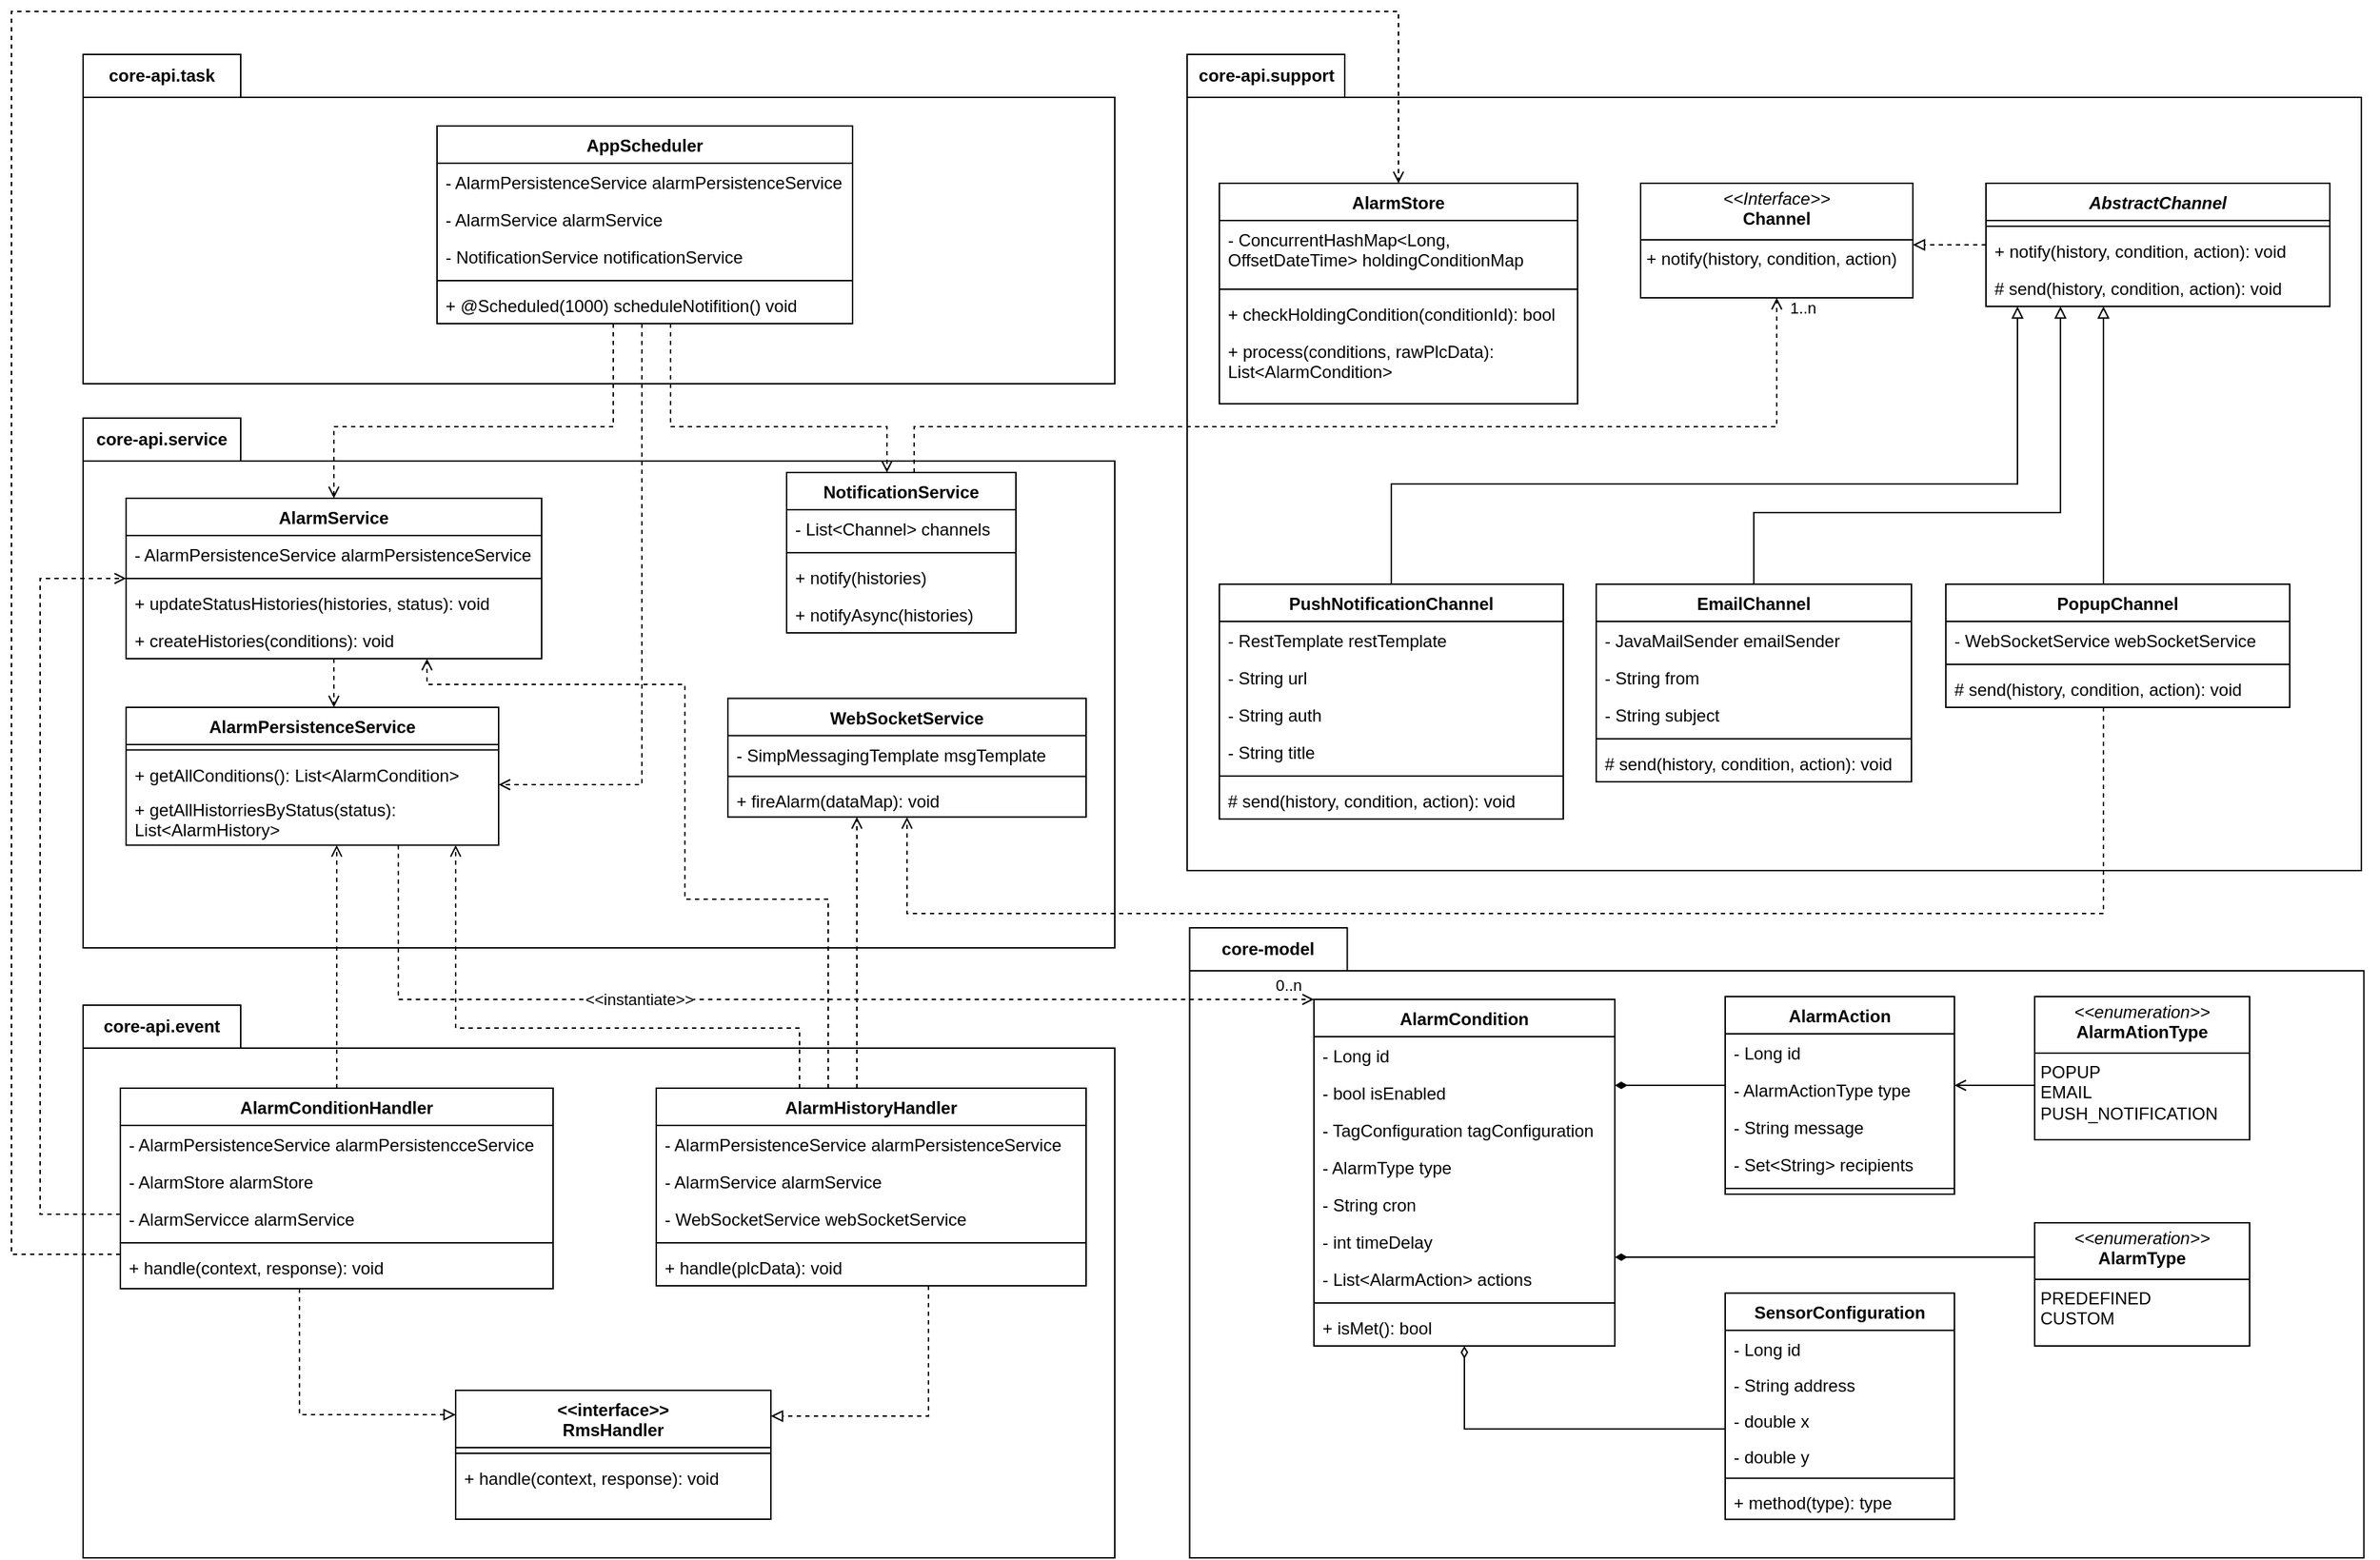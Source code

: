 <mxfile>
    <diagram id="C5RBs43oDa-KdzZeNtuy" name="Page-1">
        <mxGraphModel dx="2746" dy="2343" grid="1" gridSize="10" guides="1" tooltips="1" connect="1" arrows="1" fold="1" page="1" pageScale="1" pageWidth="827" pageHeight="1169" math="0" shadow="0">
            <root>
                <mxCell id="WIyWlLk6GJQsqaUBKTNV-0"/>
                <mxCell id="WIyWlLk6GJQsqaUBKTNV-1" parent="WIyWlLk6GJQsqaUBKTNV-0"/>
                <mxCell id="fAoh8K1bPUtgcd4ZRGai-116" value="core-model" style="shape=folder;fontStyle=1;tabWidth=110;tabHeight=30;tabPosition=left;html=1;boundedLbl=1;labelInHeader=1;container=1;collapsible=0;whiteSpace=wrap;" parent="WIyWlLk6GJQsqaUBKTNV-1" vertex="1">
                    <mxGeometry x="852.25" y="-500" width="819.5" height="440" as="geometry"/>
                </mxCell>
                <mxCell id="fAoh8K1bPUtgcd4ZRGai-117" value="" style="html=1;strokeColor=none;resizeWidth=1;resizeHeight=1;fillColor=none;part=1;connectable=0;allowArrows=0;deletable=0;whiteSpace=wrap;" parent="fAoh8K1bPUtgcd4ZRGai-116" vertex="1">
                    <mxGeometry width="819.5" height="308" relative="1" as="geometry">
                        <mxPoint y="30" as="offset"/>
                    </mxGeometry>
                </mxCell>
                <mxCell id="fAoh8K1bPUtgcd4ZRGai-118" value="" style="html=1;strokeColor=none;resizeWidth=1;resizeHeight=1;fillColor=none;part=1;connectable=0;allowArrows=0;deletable=0;whiteSpace=wrap;" parent="fAoh8K1bPUtgcd4ZRGai-116" vertex="1">
                    <mxGeometry width="819.5" height="308" relative="1" as="geometry">
                        <mxPoint x="10" y="40" as="offset"/>
                    </mxGeometry>
                </mxCell>
                <mxCell id="7p1xKEQTSHK_L7sdnTpP-94" value="SensorConfiguration" style="swimlane;fontStyle=1;align=center;verticalAlign=top;childLayout=stackLayout;horizontal=1;startSize=26;horizontalStack=0;resizeParent=1;resizeParentMax=0;resizeLast=0;collapsible=1;marginBottom=0;whiteSpace=wrap;html=1;" parent="fAoh8K1bPUtgcd4ZRGai-116" vertex="1">
                    <mxGeometry x="373.75" y="255.13" width="160" height="158" as="geometry"/>
                </mxCell>
                <mxCell id="7p1xKEQTSHK_L7sdnTpP-95" value="- Long id&amp;nbsp;" style="text;strokeColor=none;fillColor=none;align=left;verticalAlign=top;spacingLeft=4;spacingRight=4;overflow=hidden;rotatable=0;points=[[0,0.5],[1,0.5]];portConstraint=eastwest;whiteSpace=wrap;html=1;" parent="7p1xKEQTSHK_L7sdnTpP-94" vertex="1">
                    <mxGeometry y="26" width="160" height="24.87" as="geometry"/>
                </mxCell>
                <mxCell id="7p1xKEQTSHK_L7sdnTpP-98" value="- String address" style="text;strokeColor=none;fillColor=none;align=left;verticalAlign=top;spacingLeft=4;spacingRight=4;overflow=hidden;rotatable=0;points=[[0,0.5],[1,0.5]];portConstraint=eastwest;whiteSpace=wrap;html=1;" parent="7p1xKEQTSHK_L7sdnTpP-94" vertex="1">
                    <mxGeometry y="50.87" width="160" height="24.87" as="geometry"/>
                </mxCell>
                <mxCell id="7p1xKEQTSHK_L7sdnTpP-99" value="- double x" style="text;strokeColor=none;fillColor=none;align=left;verticalAlign=top;spacingLeft=4;spacingRight=4;overflow=hidden;rotatable=0;points=[[0,0.5],[1,0.5]];portConstraint=eastwest;whiteSpace=wrap;html=1;" parent="7p1xKEQTSHK_L7sdnTpP-94" vertex="1">
                    <mxGeometry y="75.739" width="160" height="24.87" as="geometry"/>
                </mxCell>
                <mxCell id="7p1xKEQTSHK_L7sdnTpP-100" value="- double y" style="text;strokeColor=none;fillColor=none;align=left;verticalAlign=top;spacingLeft=4;spacingRight=4;overflow=hidden;rotatable=0;points=[[0,0.5],[1,0.5]];portConstraint=eastwest;whiteSpace=wrap;html=1;" parent="7p1xKEQTSHK_L7sdnTpP-94" vertex="1">
                    <mxGeometry y="100.609" width="160" height="24.87" as="geometry"/>
                </mxCell>
                <mxCell id="7p1xKEQTSHK_L7sdnTpP-96" value="" style="line;strokeWidth=1;fillColor=none;align=left;verticalAlign=middle;spacingTop=-1;spacingLeft=3;spacingRight=3;rotatable=0;labelPosition=right;points=[];portConstraint=eastwest;strokeColor=inherit;" parent="7p1xKEQTSHK_L7sdnTpP-94" vertex="1">
                    <mxGeometry y="125.478" width="160" height="7.652" as="geometry"/>
                </mxCell>
                <mxCell id="7p1xKEQTSHK_L7sdnTpP-97" value="+ method(type): type" style="text;strokeColor=none;fillColor=none;align=left;verticalAlign=top;spacingLeft=4;spacingRight=4;overflow=hidden;rotatable=0;points=[[0,0.5],[1,0.5]];portConstraint=eastwest;whiteSpace=wrap;html=1;" parent="7p1xKEQTSHK_L7sdnTpP-94" vertex="1">
                    <mxGeometry y="133.13" width="160" height="24.87" as="geometry"/>
                </mxCell>
                <mxCell id="fAoh8K1bPUtgcd4ZRGai-112" value="core-api.support" style="shape=folder;fontStyle=1;tabWidth=110;tabHeight=30;tabPosition=left;html=1;boundedLbl=1;labelInHeader=1;container=1;collapsible=0;whiteSpace=wrap;" parent="WIyWlLk6GJQsqaUBKTNV-1" vertex="1">
                    <mxGeometry x="850.5" y="-1110" width="819.5" height="570" as="geometry"/>
                </mxCell>
                <mxCell id="fAoh8K1bPUtgcd4ZRGai-113" value="" style="html=1;strokeColor=none;resizeWidth=1;resizeHeight=1;fillColor=none;part=1;connectable=0;allowArrows=0;deletable=0;whiteSpace=wrap;" parent="fAoh8K1bPUtgcd4ZRGai-112" vertex="1">
                    <mxGeometry width="819.5" height="289.637" relative="1" as="geometry">
                        <mxPoint y="30" as="offset"/>
                    </mxGeometry>
                </mxCell>
                <mxCell id="fAoh8K1bPUtgcd4ZRGai-114" value="" style="html=1;strokeColor=none;resizeWidth=1;resizeHeight=1;fillColor=none;part=1;connectable=0;allowArrows=0;deletable=0;whiteSpace=wrap;" parent="fAoh8K1bPUtgcd4ZRGai-112" vertex="1">
                    <mxGeometry width="819.5" height="289.637" relative="1" as="geometry">
                        <mxPoint x="10" y="40" as="offset"/>
                    </mxGeometry>
                </mxCell>
                <mxCell id="fAoh8K1bPUtgcd4ZRGai-101" value="" style="html=1;strokeColor=none;resizeWidth=1;resizeHeight=1;fillColor=none;part=1;connectable=0;allowArrows=0;deletable=0;whiteSpace=wrap;" parent="fAoh8K1bPUtgcd4ZRGai-112" vertex="1">
                    <mxGeometry x="-300.5" y="385.232" width="720.0" height="184.768" as="geometry">
                        <mxPoint x="10" y="40" as="offset"/>
                    </mxGeometry>
                </mxCell>
                <mxCell id="fAoh8K1bPUtgcd4ZRGai-109" value="core-api.event" style="shape=folder;fontStyle=1;tabWidth=110;tabHeight=30;tabPosition=left;html=1;boundedLbl=1;labelInHeader=1;container=1;collapsible=0;whiteSpace=wrap;" parent="WIyWlLk6GJQsqaUBKTNV-1" vertex="1">
                    <mxGeometry x="80" y="-446" width="720" height="386" as="geometry"/>
                </mxCell>
                <mxCell id="fAoh8K1bPUtgcd4ZRGai-110" value="" style="html=1;strokeColor=none;resizeWidth=1;resizeHeight=1;fillColor=none;part=1;connectable=0;allowArrows=0;deletable=0;whiteSpace=wrap;" parent="fAoh8K1bPUtgcd4ZRGai-109" vertex="1">
                    <mxGeometry width="720.0" height="270.2" relative="1" as="geometry">
                        <mxPoint y="30" as="offset"/>
                    </mxGeometry>
                </mxCell>
                <mxCell id="fAoh8K1bPUtgcd4ZRGai-111" value="" style="html=1;strokeColor=none;resizeWidth=1;resizeHeight=1;fillColor=none;part=1;connectable=0;allowArrows=0;deletable=0;whiteSpace=wrap;" parent="fAoh8K1bPUtgcd4ZRGai-109" vertex="1">
                    <mxGeometry width="720.0" height="270.2" relative="1" as="geometry">
                        <mxPoint x="10" y="40" as="offset"/>
                    </mxGeometry>
                </mxCell>
                <mxCell id="fAoh8K1bPUtgcd4ZRGai-99" value="core-api.service" style="shape=folder;fontStyle=1;tabWidth=110;tabHeight=30;tabPosition=left;html=1;boundedLbl=1;labelInHeader=1;container=0;collapsible=0;whiteSpace=wrap;" parent="WIyWlLk6GJQsqaUBKTNV-1" vertex="1">
                    <mxGeometry x="80" y="-856" width="720" height="370" as="geometry"/>
                </mxCell>
                <mxCell id="fAoh8K1bPUtgcd4ZRGai-94" value="core-api.task" style="shape=folder;fontStyle=1;tabWidth=110;tabHeight=30;tabPosition=left;html=1;boundedLbl=1;labelInHeader=1;container=1;collapsible=0;whiteSpace=wrap;" parent="WIyWlLk6GJQsqaUBKTNV-1" vertex="1">
                    <mxGeometry x="80" y="-1110" width="720" height="230" as="geometry"/>
                </mxCell>
                <mxCell id="fAoh8K1bPUtgcd4ZRGai-95" value="" style="html=1;strokeColor=none;resizeWidth=1;resizeHeight=1;fillColor=none;part=1;connectable=0;allowArrows=0;deletable=0;whiteSpace=wrap;" parent="fAoh8K1bPUtgcd4ZRGai-94" vertex="1">
                    <mxGeometry width="720.0" height="161" relative="1" as="geometry">
                        <mxPoint y="30" as="offset"/>
                    </mxGeometry>
                </mxCell>
                <mxCell id="fAoh8K1bPUtgcd4ZRGai-98" value="" style="html=1;strokeColor=none;resizeWidth=1;resizeHeight=1;fillColor=none;part=1;connectable=0;allowArrows=0;deletable=0;whiteSpace=wrap;" parent="fAoh8K1bPUtgcd4ZRGai-94" vertex="1">
                    <mxGeometry width="720.0" height="161" relative="1" as="geometry">
                        <mxPoint x="10" y="40" as="offset"/>
                    </mxGeometry>
                </mxCell>
                <mxCell id="7p1xKEQTSHK_L7sdnTpP-13" style="edgeStyle=orthogonalEdgeStyle;rounded=0;orthogonalLoop=1;jettySize=auto;html=1;endArrow=block;endFill=0;dashed=1;" parent="WIyWlLk6GJQsqaUBKTNV-1" source="zkfFHV4jXpPFQw0GAbJ--0" target="zkfFHV4jXpPFQw0GAbJ--6" edge="1">
                    <mxGeometry relative="1" as="geometry">
                        <Array as="points">
                            <mxPoint x="670" y="-159"/>
                            <mxPoint x="470" y="-159"/>
                        </Array>
                    </mxGeometry>
                </mxCell>
                <mxCell id="fAoh8K1bPUtgcd4ZRGai-77" style="edgeStyle=orthogonalEdgeStyle;rounded=0;orthogonalLoop=1;jettySize=auto;html=1;endArrow=open;endFill=0;dashed=1;" parent="WIyWlLk6GJQsqaUBKTNV-1" source="zkfFHV4jXpPFQw0GAbJ--0" target="7p1xKEQTSHK_L7sdnTpP-38" edge="1">
                    <mxGeometry relative="1" as="geometry">
                        <Array as="points">
                            <mxPoint x="620" y="-480"/>
                            <mxPoint x="620" y="-480"/>
                        </Array>
                    </mxGeometry>
                </mxCell>
                <mxCell id="fAoh8K1bPUtgcd4ZRGai-120" style="edgeStyle=orthogonalEdgeStyle;rounded=0;orthogonalLoop=1;jettySize=auto;html=1;endArrow=open;endFill=0;dashed=1;" parent="WIyWlLk6GJQsqaUBKTNV-1" source="zkfFHV4jXpPFQw0GAbJ--0" target="7p1xKEQTSHK_L7sdnTpP-34" edge="1">
                    <mxGeometry relative="1" as="geometry">
                        <Array as="points">
                            <mxPoint x="580" y="-430"/>
                            <mxPoint x="340" y="-430"/>
                        </Array>
                    </mxGeometry>
                </mxCell>
                <mxCell id="fAoh8K1bPUtgcd4ZRGai-125" style="edgeStyle=orthogonalEdgeStyle;rounded=0;orthogonalLoop=1;jettySize=auto;html=1;endArrow=open;endFill=0;dashed=1;" parent="WIyWlLk6GJQsqaUBKTNV-1" source="zkfFHV4jXpPFQw0GAbJ--0" target="7p1xKEQTSHK_L7sdnTpP-21" edge="1">
                    <mxGeometry relative="1" as="geometry">
                        <Array as="points">
                            <mxPoint x="600" y="-520"/>
                            <mxPoint x="500" y="-520"/>
                            <mxPoint x="500" y="-670"/>
                            <mxPoint x="320" y="-670"/>
                        </Array>
                    </mxGeometry>
                </mxCell>
                <mxCell id="zkfFHV4jXpPFQw0GAbJ--0" value="AlarmHistoryHandler" style="swimlane;fontStyle=1;align=center;verticalAlign=top;childLayout=stackLayout;horizontal=1;startSize=26;horizontalStack=0;resizeParent=1;resizeLast=0;collapsible=1;marginBottom=0;rounded=0;shadow=0;strokeWidth=1;" parent="WIyWlLk6GJQsqaUBKTNV-1" vertex="1">
                    <mxGeometry x="480" y="-388" width="300" height="138" as="geometry">
                        <mxRectangle x="230" y="140" width="160" height="26" as="alternateBounds"/>
                    </mxGeometry>
                </mxCell>
                <mxCell id="zkfFHV4jXpPFQw0GAbJ--1" value="- AlarmPersistenceService alarmPersistenceService" style="text;align=left;verticalAlign=top;spacingLeft=4;spacingRight=4;overflow=hidden;rotatable=0;points=[[0,0.5],[1,0.5]];portConstraint=eastwest;" parent="zkfFHV4jXpPFQw0GAbJ--0" vertex="1">
                    <mxGeometry y="26" width="300" height="26" as="geometry"/>
                </mxCell>
                <mxCell id="zkfFHV4jXpPFQw0GAbJ--2" value="- AlarmService alarmService " style="text;align=left;verticalAlign=top;spacingLeft=4;spacingRight=4;overflow=hidden;rotatable=0;points=[[0,0.5],[1,0.5]];portConstraint=eastwest;rounded=0;shadow=0;html=0;" parent="zkfFHV4jXpPFQw0GAbJ--0" vertex="1">
                    <mxGeometry y="52" width="300" height="26" as="geometry"/>
                </mxCell>
                <mxCell id="zkfFHV4jXpPFQw0GAbJ--3" value="- WebSocketService webSocketService" style="text;align=left;verticalAlign=top;spacingLeft=4;spacingRight=4;overflow=hidden;rotatable=0;points=[[0,0.5],[1,0.5]];portConstraint=eastwest;rounded=0;shadow=0;html=0;" parent="zkfFHV4jXpPFQw0GAbJ--0" vertex="1">
                    <mxGeometry y="78" width="300" height="26" as="geometry"/>
                </mxCell>
                <mxCell id="zkfFHV4jXpPFQw0GAbJ--4" value="" style="line;html=1;strokeWidth=1;align=left;verticalAlign=middle;spacingTop=-1;spacingLeft=3;spacingRight=3;rotatable=0;labelPosition=right;points=[];portConstraint=eastwest;" parent="zkfFHV4jXpPFQw0GAbJ--0" vertex="1">
                    <mxGeometry y="104" width="300" height="8" as="geometry"/>
                </mxCell>
                <mxCell id="zkfFHV4jXpPFQw0GAbJ--5" value="+ handle(plcData): void" style="text;align=left;verticalAlign=top;spacingLeft=4;spacingRight=4;overflow=hidden;rotatable=0;points=[[0,0.5],[1,0.5]];portConstraint=eastwest;" parent="zkfFHV4jXpPFQw0GAbJ--0" vertex="1">
                    <mxGeometry y="112" width="300" height="26" as="geometry"/>
                </mxCell>
                <mxCell id="zkfFHV4jXpPFQw0GAbJ--6" value="&lt;&lt;interface&gt;&gt;&#10;RmsHandler" style="swimlane;fontStyle=1;align=center;verticalAlign=top;childLayout=stackLayout;horizontal=1;startSize=40;horizontalStack=0;resizeParent=1;resizeLast=0;collapsible=1;marginBottom=0;rounded=0;shadow=0;strokeWidth=1;" parent="WIyWlLk6GJQsqaUBKTNV-1" vertex="1">
                    <mxGeometry x="340" y="-177" width="220" height="90" as="geometry">
                        <mxRectangle x="130" y="380" width="160" height="26" as="alternateBounds"/>
                    </mxGeometry>
                </mxCell>
                <mxCell id="zkfFHV4jXpPFQw0GAbJ--9" value="" style="line;html=1;strokeWidth=1;align=left;verticalAlign=middle;spacingTop=-1;spacingLeft=3;spacingRight=3;rotatable=0;labelPosition=right;points=[];portConstraint=eastwest;" parent="zkfFHV4jXpPFQw0GAbJ--6" vertex="1">
                    <mxGeometry y="40" width="220" height="8" as="geometry"/>
                </mxCell>
                <mxCell id="zkfFHV4jXpPFQw0GAbJ--11" value="+ handle(context, response): void" style="text;align=left;verticalAlign=top;spacingLeft=4;spacingRight=4;overflow=hidden;rotatable=0;points=[[0,0.5],[1,0.5]];portConstraint=eastwest;" parent="zkfFHV4jXpPFQw0GAbJ--6" vertex="1">
                    <mxGeometry y="48" width="220" height="26" as="geometry"/>
                </mxCell>
                <mxCell id="7p1xKEQTSHK_L7sdnTpP-14" style="edgeStyle=orthogonalEdgeStyle;rounded=0;orthogonalLoop=1;jettySize=auto;html=1;endArrow=block;endFill=0;dashed=1;" parent="WIyWlLk6GJQsqaUBKTNV-1" source="zkfFHV4jXpPFQw0GAbJ--17" target="zkfFHV4jXpPFQw0GAbJ--6" edge="1">
                    <mxGeometry relative="1" as="geometry">
                        <Array as="points">
                            <mxPoint x="231" y="-160"/>
                            <mxPoint x="410" y="-160"/>
                        </Array>
                    </mxGeometry>
                </mxCell>
                <mxCell id="fAoh8K1bPUtgcd4ZRGai-79" style="edgeStyle=orthogonalEdgeStyle;rounded=0;orthogonalLoop=1;jettySize=auto;html=1;endArrow=open;endFill=0;dashed=1;" parent="WIyWlLk6GJQsqaUBKTNV-1" source="zkfFHV4jXpPFQw0GAbJ--17" target="7p1xKEQTSHK_L7sdnTpP-34" edge="1">
                    <mxGeometry relative="1" as="geometry">
                        <Array as="points">
                            <mxPoint x="257" y="-440"/>
                            <mxPoint x="257" y="-440"/>
                        </Array>
                    </mxGeometry>
                </mxCell>
                <mxCell id="fAoh8K1bPUtgcd4ZRGai-80" style="edgeStyle=orthogonalEdgeStyle;rounded=0;orthogonalLoop=1;jettySize=auto;html=1;dashed=1;endArrow=open;endFill=0;" parent="WIyWlLk6GJQsqaUBKTNV-1" source="zkfFHV4jXpPFQw0GAbJ--17" target="7p1xKEQTSHK_L7sdnTpP-42" edge="1">
                    <mxGeometry relative="1" as="geometry">
                        <Array as="points">
                            <mxPoint x="30" y="-272"/>
                            <mxPoint x="30" y="-1140"/>
                            <mxPoint x="998" y="-1140"/>
                        </Array>
                    </mxGeometry>
                </mxCell>
                <mxCell id="fAoh8K1bPUtgcd4ZRGai-81" style="edgeStyle=orthogonalEdgeStyle;rounded=0;orthogonalLoop=1;jettySize=auto;html=1;dashed=1;endArrow=open;endFill=0;" parent="WIyWlLk6GJQsqaUBKTNV-1" source="zkfFHV4jXpPFQw0GAbJ--17" target="7p1xKEQTSHK_L7sdnTpP-21" edge="1">
                    <mxGeometry relative="1" as="geometry">
                        <Array as="points">
                            <mxPoint x="50" y="-300"/>
                            <mxPoint x="50" y="-744"/>
                        </Array>
                    </mxGeometry>
                </mxCell>
                <mxCell id="zkfFHV4jXpPFQw0GAbJ--17" value="AlarmConditionHandler" style="swimlane;fontStyle=1;align=center;verticalAlign=top;childLayout=stackLayout;horizontal=1;startSize=26;horizontalStack=0;resizeParent=1;resizeLast=0;collapsible=1;marginBottom=0;rounded=0;shadow=0;strokeWidth=1;" parent="WIyWlLk6GJQsqaUBKTNV-1" vertex="1">
                    <mxGeometry x="106" y="-388" width="302" height="140" as="geometry">
                        <mxRectangle x="550" y="140" width="160" height="26" as="alternateBounds"/>
                    </mxGeometry>
                </mxCell>
                <mxCell id="zkfFHV4jXpPFQw0GAbJ--18" value="- AlarmPersistenceService alarmPersistencceService" style="text;align=left;verticalAlign=top;spacingLeft=4;spacingRight=4;overflow=hidden;rotatable=0;points=[[0,0.5],[1,0.5]];portConstraint=eastwest;" parent="zkfFHV4jXpPFQw0GAbJ--17" vertex="1">
                    <mxGeometry y="26" width="302" height="26" as="geometry"/>
                </mxCell>
                <mxCell id="zkfFHV4jXpPFQw0GAbJ--19" value="- AlarmStore alarmStore" style="text;align=left;verticalAlign=top;spacingLeft=4;spacingRight=4;overflow=hidden;rotatable=0;points=[[0,0.5],[1,0.5]];portConstraint=eastwest;rounded=0;shadow=0;html=0;" parent="zkfFHV4jXpPFQw0GAbJ--17" vertex="1">
                    <mxGeometry y="52" width="302" height="26" as="geometry"/>
                </mxCell>
                <mxCell id="zkfFHV4jXpPFQw0GAbJ--20" value="- AlarmServicce alarmService" style="text;align=left;verticalAlign=top;spacingLeft=4;spacingRight=4;overflow=hidden;rotatable=0;points=[[0,0.5],[1,0.5]];portConstraint=eastwest;rounded=0;shadow=0;html=0;" parent="zkfFHV4jXpPFQw0GAbJ--17" vertex="1">
                    <mxGeometry y="78" width="302" height="26" as="geometry"/>
                </mxCell>
                <mxCell id="zkfFHV4jXpPFQw0GAbJ--23" value="" style="line;html=1;strokeWidth=1;align=left;verticalAlign=middle;spacingTop=-1;spacingLeft=3;spacingRight=3;rotatable=0;labelPosition=right;points=[];portConstraint=eastwest;" parent="zkfFHV4jXpPFQw0GAbJ--17" vertex="1">
                    <mxGeometry y="104" width="302" height="8" as="geometry"/>
                </mxCell>
                <mxCell id="zkfFHV4jXpPFQw0GAbJ--24" value="+ handle(context, response): void" style="text;align=left;verticalAlign=top;spacingLeft=4;spacingRight=4;overflow=hidden;rotatable=0;points=[[0,0.5],[1,0.5]];portConstraint=eastwest;" parent="zkfFHV4jXpPFQw0GAbJ--17" vertex="1">
                    <mxGeometry y="112" width="302" height="26" as="geometry"/>
                </mxCell>
                <mxCell id="fAoh8K1bPUtgcd4ZRGai-73" style="edgeStyle=orthogonalEdgeStyle;rounded=0;orthogonalLoop=1;jettySize=auto;html=1;entryX=0.5;entryY=0;entryDx=0;entryDy=0;endArrow=open;endFill=0;dashed=1;" parent="WIyWlLk6GJQsqaUBKTNV-1" source="7p1xKEQTSHK_L7sdnTpP-9" target="7p1xKEQTSHK_L7sdnTpP-21" edge="1">
                    <mxGeometry relative="1" as="geometry">
                        <Array as="points">
                            <mxPoint x="450" y="-850"/>
                            <mxPoint x="255" y="-850"/>
                        </Array>
                    </mxGeometry>
                </mxCell>
                <mxCell id="fAoh8K1bPUtgcd4ZRGai-74" style="edgeStyle=orthogonalEdgeStyle;rounded=0;orthogonalLoop=1;jettySize=auto;html=1;endArrow=open;endFill=0;dashed=1;" parent="WIyWlLk6GJQsqaUBKTNV-1" source="7p1xKEQTSHK_L7sdnTpP-9" target="7p1xKEQTSHK_L7sdnTpP-29" edge="1">
                    <mxGeometry relative="1" as="geometry">
                        <Array as="points">
                            <mxPoint x="490" y="-850"/>
                            <mxPoint x="641" y="-850"/>
                        </Array>
                    </mxGeometry>
                </mxCell>
                <mxCell id="fAoh8K1bPUtgcd4ZRGai-76" style="edgeStyle=orthogonalEdgeStyle;rounded=0;orthogonalLoop=1;jettySize=auto;html=1;dashed=1;endArrow=open;endFill=0;" parent="WIyWlLk6GJQsqaUBKTNV-1" source="7p1xKEQTSHK_L7sdnTpP-9" target="7p1xKEQTSHK_L7sdnTpP-34" edge="1">
                    <mxGeometry relative="1" as="geometry">
                        <Array as="points">
                            <mxPoint x="470" y="-600"/>
                        </Array>
                    </mxGeometry>
                </mxCell>
                <mxCell id="7p1xKEQTSHK_L7sdnTpP-9" value="AppScheduler" style="swimlane;fontStyle=1;align=center;verticalAlign=top;childLayout=stackLayout;horizontal=1;startSize=26;horizontalStack=0;resizeParent=1;resizeParentMax=0;resizeLast=0;collapsible=1;marginBottom=0;whiteSpace=wrap;html=1;" parent="WIyWlLk6GJQsqaUBKTNV-1" vertex="1">
                    <mxGeometry x="327" y="-1060" width="290" height="138" as="geometry"/>
                </mxCell>
                <mxCell id="7p1xKEQTSHK_L7sdnTpP-10" value="- AlarmPersistenceService alarmPersistenceService" style="text;strokeColor=none;fillColor=none;align=left;verticalAlign=top;spacingLeft=4;spacingRight=4;overflow=hidden;rotatable=0;points=[[0,0.5],[1,0.5]];portConstraint=eastwest;whiteSpace=wrap;html=1;" parent="7p1xKEQTSHK_L7sdnTpP-9" vertex="1">
                    <mxGeometry y="26" width="290" height="26" as="geometry"/>
                </mxCell>
                <mxCell id="7p1xKEQTSHK_L7sdnTpP-19" value="- AlarmService alarmService" style="text;strokeColor=none;fillColor=none;align=left;verticalAlign=top;spacingLeft=4;spacingRight=4;overflow=hidden;rotatable=0;points=[[0,0.5],[1,0.5]];portConstraint=eastwest;whiteSpace=wrap;html=1;" parent="7p1xKEQTSHK_L7sdnTpP-9" vertex="1">
                    <mxGeometry y="52" width="290" height="26" as="geometry"/>
                </mxCell>
                <mxCell id="7p1xKEQTSHK_L7sdnTpP-20" value="- NotificationService notificationService" style="text;strokeColor=none;fillColor=none;align=left;verticalAlign=top;spacingLeft=4;spacingRight=4;overflow=hidden;rotatable=0;points=[[0,0.5],[1,0.5]];portConstraint=eastwest;whiteSpace=wrap;html=1;" parent="7p1xKEQTSHK_L7sdnTpP-9" vertex="1">
                    <mxGeometry y="78" width="290" height="26" as="geometry"/>
                </mxCell>
                <mxCell id="7p1xKEQTSHK_L7sdnTpP-11" value="" style="line;strokeWidth=1;fillColor=none;align=left;verticalAlign=middle;spacingTop=-1;spacingLeft=3;spacingRight=3;rotatable=0;labelPosition=right;points=[];portConstraint=eastwest;strokeColor=inherit;" parent="7p1xKEQTSHK_L7sdnTpP-9" vertex="1">
                    <mxGeometry y="104" width="290" height="8" as="geometry"/>
                </mxCell>
                <mxCell id="7p1xKEQTSHK_L7sdnTpP-12" value="+ @Scheduled(1000) scheduleNotifition() void&amp;nbsp;" style="text;strokeColor=none;fillColor=none;align=left;verticalAlign=top;spacingLeft=4;spacingRight=4;overflow=hidden;rotatable=0;points=[[0,0.5],[1,0.5]];portConstraint=eastwest;whiteSpace=wrap;html=1;" parent="7p1xKEQTSHK_L7sdnTpP-9" vertex="1">
                    <mxGeometry y="112" width="290" height="26" as="geometry"/>
                </mxCell>
                <mxCell id="fAoh8K1bPUtgcd4ZRGai-78" style="edgeStyle=orthogonalEdgeStyle;rounded=0;orthogonalLoop=1;jettySize=auto;html=1;endArrow=open;endFill=0;dashed=1;" parent="WIyWlLk6GJQsqaUBKTNV-1" source="7p1xKEQTSHK_L7sdnTpP-21" target="7p1xKEQTSHK_L7sdnTpP-34" edge="1">
                    <mxGeometry relative="1" as="geometry">
                        <Array as="points">
                            <mxPoint x="255" y="-630"/>
                            <mxPoint x="255" y="-630"/>
                        </Array>
                    </mxGeometry>
                </mxCell>
                <mxCell id="7p1xKEQTSHK_L7sdnTpP-21" value="AlarmService" style="swimlane;fontStyle=1;align=center;verticalAlign=top;childLayout=stackLayout;horizontal=1;startSize=26;horizontalStack=0;resizeParent=1;resizeParentMax=0;resizeLast=0;collapsible=1;marginBottom=0;whiteSpace=wrap;html=1;" parent="WIyWlLk6GJQsqaUBKTNV-1" vertex="1">
                    <mxGeometry x="110" y="-800" width="290" height="112" as="geometry"/>
                </mxCell>
                <mxCell id="7p1xKEQTSHK_L7sdnTpP-24" value="- AlarmPersistenceService alarmPersistenceService" style="text;strokeColor=none;fillColor=none;align=left;verticalAlign=top;spacingLeft=4;spacingRight=4;overflow=hidden;rotatable=0;points=[[0,0.5],[1,0.5]];portConstraint=eastwest;whiteSpace=wrap;html=1;" parent="7p1xKEQTSHK_L7sdnTpP-21" vertex="1">
                    <mxGeometry y="26" width="290" height="26" as="geometry"/>
                </mxCell>
                <mxCell id="7p1xKEQTSHK_L7sdnTpP-23" value="" style="line;strokeWidth=1;fillColor=none;align=left;verticalAlign=middle;spacingTop=-1;spacingLeft=3;spacingRight=3;rotatable=0;labelPosition=right;points=[];portConstraint=eastwest;strokeColor=inherit;" parent="7p1xKEQTSHK_L7sdnTpP-21" vertex="1">
                    <mxGeometry y="52" width="290" height="8" as="geometry"/>
                </mxCell>
                <mxCell id="7p1xKEQTSHK_L7sdnTpP-25" value="+ updateStatusHistories(histories, status): void" style="text;strokeColor=none;fillColor=none;align=left;verticalAlign=top;spacingLeft=4;spacingRight=4;overflow=hidden;rotatable=0;points=[[0,0.5],[1,0.5]];portConstraint=eastwest;whiteSpace=wrap;html=1;" parent="7p1xKEQTSHK_L7sdnTpP-21" vertex="1">
                    <mxGeometry y="60" width="290" height="26" as="geometry"/>
                </mxCell>
                <mxCell id="7p1xKEQTSHK_L7sdnTpP-27" value="+ createHistories(conditions): void" style="text;strokeColor=none;fillColor=none;align=left;verticalAlign=top;spacingLeft=4;spacingRight=4;overflow=hidden;rotatable=0;points=[[0,0.5],[1,0.5]];portConstraint=eastwest;whiteSpace=wrap;html=1;" parent="7p1xKEQTSHK_L7sdnTpP-21" vertex="1">
                    <mxGeometry y="86" width="290" height="26" as="geometry"/>
                </mxCell>
                <mxCell id="fAoh8K1bPUtgcd4ZRGai-126" style="edgeStyle=orthogonalEdgeStyle;rounded=0;orthogonalLoop=1;jettySize=auto;html=1;dashed=1;endArrow=open;endFill=0;" parent="WIyWlLk6GJQsqaUBKTNV-1" source="7p1xKEQTSHK_L7sdnTpP-29" target="7p1xKEQTSHK_L7sdnTpP-52" edge="1">
                    <mxGeometry relative="1" as="geometry">
                        <Array as="points">
                            <mxPoint x="660" y="-850"/>
                            <mxPoint x="1262" y="-850"/>
                        </Array>
                    </mxGeometry>
                </mxCell>
                <mxCell id="fAoh8K1bPUtgcd4ZRGai-128" value="1..n" style="edgeLabel;html=1;align=center;verticalAlign=middle;resizable=0;points=[];" parent="fAoh8K1bPUtgcd4ZRGai-126" vertex="1" connectable="0">
                    <mxGeometry x="0.982" relative="1" as="geometry">
                        <mxPoint x="18" as="offset"/>
                    </mxGeometry>
                </mxCell>
                <mxCell id="7p1xKEQTSHK_L7sdnTpP-29" value="NotificationService" style="swimlane;fontStyle=1;align=center;verticalAlign=top;childLayout=stackLayout;horizontal=1;startSize=26;horizontalStack=0;resizeParent=1;resizeParentMax=0;resizeLast=0;collapsible=1;marginBottom=0;whiteSpace=wrap;html=1;" parent="WIyWlLk6GJQsqaUBKTNV-1" vertex="1">
                    <mxGeometry x="571" y="-818" width="160" height="112" as="geometry"/>
                </mxCell>
                <mxCell id="7p1xKEQTSHK_L7sdnTpP-30" value="- List&amp;lt;Channel&amp;gt; channels" style="text;strokeColor=none;fillColor=none;align=left;verticalAlign=top;spacingLeft=4;spacingRight=4;overflow=hidden;rotatable=0;points=[[0,0.5],[1,0.5]];portConstraint=eastwest;whiteSpace=wrap;html=1;" parent="7p1xKEQTSHK_L7sdnTpP-29" vertex="1">
                    <mxGeometry y="26" width="160" height="26" as="geometry"/>
                </mxCell>
                <mxCell id="7p1xKEQTSHK_L7sdnTpP-31" value="" style="line;strokeWidth=1;fillColor=none;align=left;verticalAlign=middle;spacingTop=-1;spacingLeft=3;spacingRight=3;rotatable=0;labelPosition=right;points=[];portConstraint=eastwest;strokeColor=inherit;" parent="7p1xKEQTSHK_L7sdnTpP-29" vertex="1">
                    <mxGeometry y="52" width="160" height="8" as="geometry"/>
                </mxCell>
                <mxCell id="7p1xKEQTSHK_L7sdnTpP-32" value="+ notify(histories)" style="text;strokeColor=none;fillColor=none;align=left;verticalAlign=top;spacingLeft=4;spacingRight=4;overflow=hidden;rotatable=0;points=[[0,0.5],[1,0.5]];portConstraint=eastwest;whiteSpace=wrap;html=1;" parent="7p1xKEQTSHK_L7sdnTpP-29" vertex="1">
                    <mxGeometry y="60" width="160" height="26" as="geometry"/>
                </mxCell>
                <mxCell id="7p1xKEQTSHK_L7sdnTpP-33" value="+ notifyAsync(histories)" style="text;strokeColor=none;fillColor=none;align=left;verticalAlign=top;spacingLeft=4;spacingRight=4;overflow=hidden;rotatable=0;points=[[0,0.5],[1,0.5]];portConstraint=eastwest;whiteSpace=wrap;html=1;" parent="7p1xKEQTSHK_L7sdnTpP-29" vertex="1">
                    <mxGeometry y="86" width="160" height="26" as="geometry"/>
                </mxCell>
                <mxCell id="fAoh8K1bPUtgcd4ZRGai-87" style="edgeStyle=orthogonalEdgeStyle;rounded=0;orthogonalLoop=1;jettySize=auto;html=1;dashed=1;endArrow=open;endFill=0;" parent="WIyWlLk6GJQsqaUBKTNV-1" source="7p1xKEQTSHK_L7sdnTpP-34" target="7p1xKEQTSHK_L7sdnTpP-71" edge="1">
                    <mxGeometry relative="1" as="geometry">
                        <mxPoint x="930" y="-370" as="targetPoint"/>
                        <Array as="points">
                            <mxPoint x="300" y="-450"/>
                        </Array>
                    </mxGeometry>
                </mxCell>
                <mxCell id="fAoh8K1bPUtgcd4ZRGai-88" value="&amp;lt;&amp;lt;instantiate&amp;gt;&amp;gt;" style="edgeLabel;html=1;align=center;verticalAlign=middle;resizable=0;points=[];" parent="fAoh8K1bPUtgcd4ZRGai-87" vertex="1" connectable="0">
                    <mxGeometry x="-0.263" relative="1" as="geometry">
                        <mxPoint x="1" as="offset"/>
                    </mxGeometry>
                </mxCell>
                <mxCell id="fAoh8K1bPUtgcd4ZRGai-89" value="0..n" style="edgeLabel;html=1;align=center;verticalAlign=middle;resizable=0;points=[];" parent="fAoh8K1bPUtgcd4ZRGai-87" vertex="1" connectable="0">
                    <mxGeometry x="0.988" y="2" relative="1" as="geometry">
                        <mxPoint x="-14" y="-8" as="offset"/>
                    </mxGeometry>
                </mxCell>
                <mxCell id="7p1xKEQTSHK_L7sdnTpP-42" value="AlarmStore" style="swimlane;fontStyle=1;align=center;verticalAlign=top;childLayout=stackLayout;horizontal=1;startSize=26;horizontalStack=0;resizeParent=1;resizeParentMax=0;resizeLast=0;collapsible=1;marginBottom=0;whiteSpace=wrap;html=1;" parent="WIyWlLk6GJQsqaUBKTNV-1" vertex="1">
                    <mxGeometry x="873" y="-1020" width="250" height="154" as="geometry"/>
                </mxCell>
                <mxCell id="Zy_0lPbBYlVQbkocVEvQ-0" value="-&amp;nbsp;ConcurrentHashMap&amp;lt;Long, OffsetDateTime&amp;gt; holdingConditionMap" style="text;strokeColor=none;fillColor=none;align=left;verticalAlign=top;spacingLeft=4;spacingRight=4;overflow=hidden;rotatable=0;points=[[0,0.5],[1,0.5]];portConstraint=eastwest;whiteSpace=wrap;html=1;" parent="7p1xKEQTSHK_L7sdnTpP-42" vertex="1">
                    <mxGeometry y="26" width="250" height="44" as="geometry"/>
                </mxCell>
                <mxCell id="7p1xKEQTSHK_L7sdnTpP-44" value="" style="line;strokeWidth=1;fillColor=none;align=left;verticalAlign=middle;spacingTop=-1;spacingLeft=3;spacingRight=3;rotatable=0;labelPosition=right;points=[];portConstraint=eastwest;strokeColor=inherit;" parent="7p1xKEQTSHK_L7sdnTpP-42" vertex="1">
                    <mxGeometry y="70" width="250" height="8" as="geometry"/>
                </mxCell>
                <mxCell id="7p1xKEQTSHK_L7sdnTpP-45" value="+ checkHoldingCondition(conditionId): bool" style="text;strokeColor=none;fillColor=none;align=left;verticalAlign=top;spacingLeft=4;spacingRight=4;overflow=hidden;rotatable=0;points=[[0,0.5],[1,0.5]];portConstraint=eastwest;whiteSpace=wrap;html=1;" parent="7p1xKEQTSHK_L7sdnTpP-42" vertex="1">
                    <mxGeometry y="78" width="250" height="26" as="geometry"/>
                </mxCell>
                <mxCell id="7p1xKEQTSHK_L7sdnTpP-46" value="+ process(conditions, rawPlcData): List&amp;lt;AlarmCondition&amp;gt;" style="text;strokeColor=none;fillColor=none;align=left;verticalAlign=top;spacingLeft=4;spacingRight=4;overflow=hidden;rotatable=0;points=[[0,0.5],[1,0.5]];portConstraint=eastwest;whiteSpace=wrap;html=1;" parent="7p1xKEQTSHK_L7sdnTpP-42" vertex="1">
                    <mxGeometry y="104" width="250" height="50" as="geometry"/>
                </mxCell>
                <mxCell id="fAoh8K1bPUtgcd4ZRGai-85" style="edgeStyle=orthogonalEdgeStyle;rounded=0;orthogonalLoop=1;jettySize=auto;html=1;endArrow=block;endFill=0;dashed=1;" parent="WIyWlLk6GJQsqaUBKTNV-1" source="7p1xKEQTSHK_L7sdnTpP-47" target="7p1xKEQTSHK_L7sdnTpP-52" edge="1">
                    <mxGeometry relative="1" as="geometry">
                        <Array as="points">
                            <mxPoint x="1440" y="-1020"/>
                        </Array>
                    </mxGeometry>
                </mxCell>
                <mxCell id="7p1xKEQTSHK_L7sdnTpP-47" value="AbstractChannel&lt;div&gt;&lt;br&gt;&lt;/div&gt;" style="swimlane;fontStyle=3;align=center;verticalAlign=top;childLayout=stackLayout;horizontal=1;startSize=26;horizontalStack=0;resizeParent=1;resizeParentMax=0;resizeLast=0;collapsible=1;marginBottom=0;whiteSpace=wrap;html=1;" parent="WIyWlLk6GJQsqaUBKTNV-1" vertex="1">
                    <mxGeometry x="1408" y="-1020" width="240" height="86" as="geometry"/>
                </mxCell>
                <mxCell id="7p1xKEQTSHK_L7sdnTpP-49" value="" style="line;strokeWidth=1;fillColor=none;align=left;verticalAlign=middle;spacingTop=-1;spacingLeft=3;spacingRight=3;rotatable=0;labelPosition=right;points=[];portConstraint=eastwest;strokeColor=inherit;" parent="7p1xKEQTSHK_L7sdnTpP-47" vertex="1">
                    <mxGeometry y="26" width="240" height="8" as="geometry"/>
                </mxCell>
                <mxCell id="7p1xKEQTSHK_L7sdnTpP-50" value="+ notify(history, condition, action): void" style="text;strokeColor=none;fillColor=none;align=left;verticalAlign=top;spacingLeft=4;spacingRight=4;overflow=hidden;rotatable=0;points=[[0,0.5],[1,0.5]];portConstraint=eastwest;whiteSpace=wrap;html=1;" parent="7p1xKEQTSHK_L7sdnTpP-47" vertex="1">
                    <mxGeometry y="34" width="240" height="26" as="geometry"/>
                </mxCell>
                <mxCell id="7p1xKEQTSHK_L7sdnTpP-51" value="# send(history, condition, action): void" style="text;strokeColor=none;fillColor=none;align=left;verticalAlign=top;spacingLeft=4;spacingRight=4;overflow=hidden;rotatable=0;points=[[0,0.5],[1,0.5]];portConstraint=eastwest;whiteSpace=wrap;html=1;" parent="7p1xKEQTSHK_L7sdnTpP-47" vertex="1">
                    <mxGeometry y="60" width="240" height="26" as="geometry"/>
                </mxCell>
                <mxCell id="7p1xKEQTSHK_L7sdnTpP-52" value="&lt;p style=&quot;margin:0px;margin-top:4px;text-align:center;&quot;&gt;&lt;i&gt;&amp;lt;&amp;lt;Interface&amp;gt;&amp;gt;&lt;/i&gt;&lt;br&gt;&lt;b&gt;Channel&lt;/b&gt;&lt;/p&gt;&lt;hr size=&quot;1&quot; style=&quot;border-style:solid;&quot;&gt;&lt;p style=&quot;margin:0px;margin-left:4px;&quot;&gt;+ notify(history, condition, action)&lt;/p&gt;" style="verticalAlign=top;align=left;overflow=fill;html=1;whiteSpace=wrap;" parent="WIyWlLk6GJQsqaUBKTNV-1" vertex="1">
                    <mxGeometry x="1167" y="-1020" width="190" height="80" as="geometry"/>
                </mxCell>
                <mxCell id="fAoh8K1bPUtgcd4ZRGai-83" style="edgeStyle=orthogonalEdgeStyle;rounded=0;orthogonalLoop=1;jettySize=auto;html=1;endArrow=block;endFill=0;" parent="WIyWlLk6GJQsqaUBKTNV-1" source="7p1xKEQTSHK_L7sdnTpP-53" target="7p1xKEQTSHK_L7sdnTpP-47" edge="1">
                    <mxGeometry relative="1" as="geometry">
                        <Array as="points">
                            <mxPoint x="1246" y="-790"/>
                            <mxPoint x="1460" y="-790"/>
                        </Array>
                    </mxGeometry>
                </mxCell>
                <mxCell id="7p1xKEQTSHK_L7sdnTpP-53" value="EmailChannel" style="swimlane;fontStyle=1;align=center;verticalAlign=top;childLayout=stackLayout;horizontal=1;startSize=26;horizontalStack=0;resizeParent=1;resizeParentMax=0;resizeLast=0;collapsible=1;marginBottom=0;whiteSpace=wrap;html=1;" parent="WIyWlLk6GJQsqaUBKTNV-1" vertex="1">
                    <mxGeometry x="1136" y="-740" width="220" height="138" as="geometry"/>
                </mxCell>
                <mxCell id="7p1xKEQTSHK_L7sdnTpP-54" value="- JavaMailSender emailSender" style="text;strokeColor=none;fillColor=none;align=left;verticalAlign=top;spacingLeft=4;spacingRight=4;overflow=hidden;rotatable=0;points=[[0,0.5],[1,0.5]];portConstraint=eastwest;whiteSpace=wrap;html=1;" parent="7p1xKEQTSHK_L7sdnTpP-53" vertex="1">
                    <mxGeometry y="26" width="220" height="26" as="geometry"/>
                </mxCell>
                <mxCell id="7p1xKEQTSHK_L7sdnTpP-57" value="- String from" style="text;strokeColor=none;fillColor=none;align=left;verticalAlign=top;spacingLeft=4;spacingRight=4;overflow=hidden;rotatable=0;points=[[0,0.5],[1,0.5]];portConstraint=eastwest;whiteSpace=wrap;html=1;" parent="7p1xKEQTSHK_L7sdnTpP-53" vertex="1">
                    <mxGeometry y="52" width="220" height="26" as="geometry"/>
                </mxCell>
                <mxCell id="7p1xKEQTSHK_L7sdnTpP-58" value="- String subject" style="text;strokeColor=none;fillColor=none;align=left;verticalAlign=top;spacingLeft=4;spacingRight=4;overflow=hidden;rotatable=0;points=[[0,0.5],[1,0.5]];portConstraint=eastwest;whiteSpace=wrap;html=1;" parent="7p1xKEQTSHK_L7sdnTpP-53" vertex="1">
                    <mxGeometry y="78" width="220" height="26" as="geometry"/>
                </mxCell>
                <mxCell id="7p1xKEQTSHK_L7sdnTpP-55" value="" style="line;strokeWidth=1;fillColor=none;align=left;verticalAlign=middle;spacingTop=-1;spacingLeft=3;spacingRight=3;rotatable=0;labelPosition=right;points=[];portConstraint=eastwest;strokeColor=inherit;" parent="7p1xKEQTSHK_L7sdnTpP-53" vertex="1">
                    <mxGeometry y="104" width="220" height="8" as="geometry"/>
                </mxCell>
                <mxCell id="7p1xKEQTSHK_L7sdnTpP-56" value="# send(history, condition, action): void" style="text;strokeColor=none;fillColor=none;align=left;verticalAlign=top;spacingLeft=4;spacingRight=4;overflow=hidden;rotatable=0;points=[[0,0.5],[1,0.5]];portConstraint=eastwest;whiteSpace=wrap;html=1;" parent="7p1xKEQTSHK_L7sdnTpP-53" vertex="1">
                    <mxGeometry y="112" width="220" height="26" as="geometry"/>
                </mxCell>
                <mxCell id="fAoh8K1bPUtgcd4ZRGai-84" style="edgeStyle=orthogonalEdgeStyle;rounded=0;orthogonalLoop=1;jettySize=auto;html=1;endArrow=block;endFill=0;" parent="WIyWlLk6GJQsqaUBKTNV-1" source="7p1xKEQTSHK_L7sdnTpP-60" target="7p1xKEQTSHK_L7sdnTpP-47" edge="1">
                    <mxGeometry relative="1" as="geometry">
                        <Array as="points">
                            <mxPoint x="1490" y="-840"/>
                            <mxPoint x="1490" y="-840"/>
                        </Array>
                    </mxGeometry>
                </mxCell>
                <mxCell id="fAoh8K1bPUtgcd4ZRGai-127" style="edgeStyle=orthogonalEdgeStyle;rounded=0;orthogonalLoop=1;jettySize=auto;html=1;endArrow=open;endFill=0;dashed=1;" parent="WIyWlLk6GJQsqaUBKTNV-1" source="7p1xKEQTSHK_L7sdnTpP-60" target="7p1xKEQTSHK_L7sdnTpP-38" edge="1">
                    <mxGeometry relative="1" as="geometry">
                        <Array as="points">
                            <mxPoint x="1490" y="-510"/>
                            <mxPoint x="655" y="-510"/>
                        </Array>
                    </mxGeometry>
                </mxCell>
                <mxCell id="7p1xKEQTSHK_L7sdnTpP-60" value="PopupChannel" style="swimlane;fontStyle=1;align=center;verticalAlign=top;childLayout=stackLayout;horizontal=1;startSize=26;horizontalStack=0;resizeParent=1;resizeParentMax=0;resizeLast=0;collapsible=1;marginBottom=0;whiteSpace=wrap;html=1;" parent="WIyWlLk6GJQsqaUBKTNV-1" vertex="1">
                    <mxGeometry x="1380" y="-740" width="240" height="86" as="geometry"/>
                </mxCell>
                <mxCell id="7p1xKEQTSHK_L7sdnTpP-61" value="- WebSocketService webSocketService" style="text;strokeColor=none;fillColor=none;align=left;verticalAlign=top;spacingLeft=4;spacingRight=4;overflow=hidden;rotatable=0;points=[[0,0.5],[1,0.5]];portConstraint=eastwest;whiteSpace=wrap;html=1;" parent="7p1xKEQTSHK_L7sdnTpP-60" vertex="1">
                    <mxGeometry y="26" width="240" height="26" as="geometry"/>
                </mxCell>
                <mxCell id="7p1xKEQTSHK_L7sdnTpP-62" value="" style="line;strokeWidth=1;fillColor=none;align=left;verticalAlign=middle;spacingTop=-1;spacingLeft=3;spacingRight=3;rotatable=0;labelPosition=right;points=[];portConstraint=eastwest;strokeColor=inherit;" parent="7p1xKEQTSHK_L7sdnTpP-60" vertex="1">
                    <mxGeometry y="52" width="240" height="8" as="geometry"/>
                </mxCell>
                <mxCell id="7p1xKEQTSHK_L7sdnTpP-63" value="# send(history, condition, action): void" style="text;strokeColor=none;fillColor=none;align=left;verticalAlign=top;spacingLeft=4;spacingRight=4;overflow=hidden;rotatable=0;points=[[0,0.5],[1,0.5]];portConstraint=eastwest;whiteSpace=wrap;html=1;" parent="7p1xKEQTSHK_L7sdnTpP-60" vertex="1">
                    <mxGeometry y="60" width="240" height="26" as="geometry"/>
                </mxCell>
                <mxCell id="fAoh8K1bPUtgcd4ZRGai-82" style="edgeStyle=orthogonalEdgeStyle;rounded=0;orthogonalLoop=1;jettySize=auto;html=1;endArrow=block;endFill=0;" parent="WIyWlLk6GJQsqaUBKTNV-1" source="7p1xKEQTSHK_L7sdnTpP-64" target="7p1xKEQTSHK_L7sdnTpP-47" edge="1">
                    <mxGeometry relative="1" as="geometry">
                        <Array as="points">
                            <mxPoint x="993" y="-810"/>
                            <mxPoint x="1430" y="-810"/>
                        </Array>
                    </mxGeometry>
                </mxCell>
                <mxCell id="7p1xKEQTSHK_L7sdnTpP-64" value="PushNotificationChannel" style="swimlane;fontStyle=1;align=center;verticalAlign=top;childLayout=stackLayout;horizontal=1;startSize=26;horizontalStack=0;resizeParent=1;resizeParentMax=0;resizeLast=0;collapsible=1;marginBottom=0;whiteSpace=wrap;html=1;" parent="WIyWlLk6GJQsqaUBKTNV-1" vertex="1">
                    <mxGeometry x="873" y="-740" width="240" height="164" as="geometry"/>
                </mxCell>
                <mxCell id="7p1xKEQTSHK_L7sdnTpP-65" value="- RestTemplate restTemplate" style="text;strokeColor=none;fillColor=none;align=left;verticalAlign=top;spacingLeft=4;spacingRight=4;overflow=hidden;rotatable=0;points=[[0,0.5],[1,0.5]];portConstraint=eastwest;whiteSpace=wrap;html=1;" parent="7p1xKEQTSHK_L7sdnTpP-64" vertex="1">
                    <mxGeometry y="26" width="240" height="26" as="geometry"/>
                </mxCell>
                <mxCell id="7p1xKEQTSHK_L7sdnTpP-68" value="- String url&amp;nbsp;" style="text;strokeColor=none;fillColor=none;align=left;verticalAlign=top;spacingLeft=4;spacingRight=4;overflow=hidden;rotatable=0;points=[[0,0.5],[1,0.5]];portConstraint=eastwest;whiteSpace=wrap;html=1;" parent="7p1xKEQTSHK_L7sdnTpP-64" vertex="1">
                    <mxGeometry y="52" width="240" height="26" as="geometry"/>
                </mxCell>
                <mxCell id="7p1xKEQTSHK_L7sdnTpP-69" value="- String auth" style="text;strokeColor=none;fillColor=none;align=left;verticalAlign=top;spacingLeft=4;spacingRight=4;overflow=hidden;rotatable=0;points=[[0,0.5],[1,0.5]];portConstraint=eastwest;whiteSpace=wrap;html=1;" parent="7p1xKEQTSHK_L7sdnTpP-64" vertex="1">
                    <mxGeometry y="78" width="240" height="26" as="geometry"/>
                </mxCell>
                <mxCell id="7p1xKEQTSHK_L7sdnTpP-70" value="- String title" style="text;strokeColor=none;fillColor=none;align=left;verticalAlign=top;spacingLeft=4;spacingRight=4;overflow=hidden;rotatable=0;points=[[0,0.5],[1,0.5]];portConstraint=eastwest;whiteSpace=wrap;html=1;" parent="7p1xKEQTSHK_L7sdnTpP-64" vertex="1">
                    <mxGeometry y="104" width="240" height="26" as="geometry"/>
                </mxCell>
                <mxCell id="7p1xKEQTSHK_L7sdnTpP-66" value="" style="line;strokeWidth=1;fillColor=none;align=left;verticalAlign=middle;spacingTop=-1;spacingLeft=3;spacingRight=3;rotatable=0;labelPosition=right;points=[];portConstraint=eastwest;strokeColor=inherit;" parent="7p1xKEQTSHK_L7sdnTpP-64" vertex="1">
                    <mxGeometry y="130" width="240" height="8" as="geometry"/>
                </mxCell>
                <mxCell id="7p1xKEQTSHK_L7sdnTpP-67" value="# send(history, condition, action): void" style="text;strokeColor=none;fillColor=none;align=left;verticalAlign=top;spacingLeft=4;spacingRight=4;overflow=hidden;rotatable=0;points=[[0,0.5],[1,0.5]];portConstraint=eastwest;whiteSpace=wrap;html=1;" parent="7p1xKEQTSHK_L7sdnTpP-64" vertex="1">
                    <mxGeometry y="138" width="240" height="26" as="geometry"/>
                </mxCell>
                <mxCell id="7p1xKEQTSHK_L7sdnTpP-71" value="AlarmCondition" style="swimlane;fontStyle=1;align=center;verticalAlign=top;childLayout=stackLayout;horizontal=1;startSize=26;horizontalStack=0;resizeParent=1;resizeParentMax=0;resizeLast=0;collapsible=1;marginBottom=0;whiteSpace=wrap;html=1;" parent="WIyWlLk6GJQsqaUBKTNV-1" vertex="1">
                    <mxGeometry x="939" y="-450" width="210" height="242" as="geometry"/>
                </mxCell>
                <mxCell id="7p1xKEQTSHK_L7sdnTpP-72" value="- Long id" style="text;strokeColor=none;fillColor=none;align=left;verticalAlign=top;spacingLeft=4;spacingRight=4;overflow=hidden;rotatable=0;points=[[0,0.5],[1,0.5]];portConstraint=eastwest;whiteSpace=wrap;html=1;" parent="7p1xKEQTSHK_L7sdnTpP-71" vertex="1">
                    <mxGeometry y="26" width="210" height="26" as="geometry"/>
                </mxCell>
                <mxCell id="7p1xKEQTSHK_L7sdnTpP-79" value="- bool isEnabled" style="text;strokeColor=none;fillColor=none;align=left;verticalAlign=top;spacingLeft=4;spacingRight=4;overflow=hidden;rotatable=0;points=[[0,0.5],[1,0.5]];portConstraint=eastwest;whiteSpace=wrap;html=1;" parent="7p1xKEQTSHK_L7sdnTpP-71" vertex="1">
                    <mxGeometry y="52" width="210" height="26" as="geometry"/>
                </mxCell>
                <mxCell id="7p1xKEQTSHK_L7sdnTpP-80" value="- TagConfiguration tagConfiguration&amp;nbsp;" style="text;strokeColor=none;fillColor=none;align=left;verticalAlign=top;spacingLeft=4;spacingRight=4;overflow=hidden;rotatable=0;points=[[0,0.5],[1,0.5]];portConstraint=eastwest;whiteSpace=wrap;html=1;" parent="7p1xKEQTSHK_L7sdnTpP-71" vertex="1">
                    <mxGeometry y="78" width="210" height="26" as="geometry"/>
                </mxCell>
                <mxCell id="7p1xKEQTSHK_L7sdnTpP-81" value="- AlarmType type" style="text;strokeColor=none;fillColor=none;align=left;verticalAlign=top;spacingLeft=4;spacingRight=4;overflow=hidden;rotatable=0;points=[[0,0.5],[1,0.5]];portConstraint=eastwest;whiteSpace=wrap;html=1;" parent="7p1xKEQTSHK_L7sdnTpP-71" vertex="1">
                    <mxGeometry y="104" width="210" height="26" as="geometry"/>
                </mxCell>
                <mxCell id="7p1xKEQTSHK_L7sdnTpP-82" value="- String cron" style="text;strokeColor=none;fillColor=none;align=left;verticalAlign=top;spacingLeft=4;spacingRight=4;overflow=hidden;rotatable=0;points=[[0,0.5],[1,0.5]];portConstraint=eastwest;whiteSpace=wrap;html=1;" parent="7p1xKEQTSHK_L7sdnTpP-71" vertex="1">
                    <mxGeometry y="130" width="210" height="26" as="geometry"/>
                </mxCell>
                <mxCell id="7p1xKEQTSHK_L7sdnTpP-83" value="- int timeDelay" style="text;strokeColor=none;fillColor=none;align=left;verticalAlign=top;spacingLeft=4;spacingRight=4;overflow=hidden;rotatable=0;points=[[0,0.5],[1,0.5]];portConstraint=eastwest;whiteSpace=wrap;html=1;" parent="7p1xKEQTSHK_L7sdnTpP-71" vertex="1">
                    <mxGeometry y="156" width="210" height="26" as="geometry"/>
                </mxCell>
                <mxCell id="7p1xKEQTSHK_L7sdnTpP-84" value="- List&amp;lt;AlarmAction&amp;gt; actions&lt;div&gt;&lt;br&gt;&lt;/div&gt;" style="text;strokeColor=none;fillColor=none;align=left;verticalAlign=top;spacingLeft=4;spacingRight=4;overflow=hidden;rotatable=0;points=[[0,0.5],[1,0.5]];portConstraint=eastwest;whiteSpace=wrap;html=1;" parent="7p1xKEQTSHK_L7sdnTpP-71" vertex="1">
                    <mxGeometry y="182" width="210" height="26" as="geometry"/>
                </mxCell>
                <mxCell id="7p1xKEQTSHK_L7sdnTpP-73" value="" style="line;strokeWidth=1;fillColor=none;align=left;verticalAlign=middle;spacingTop=-1;spacingLeft=3;spacingRight=3;rotatable=0;labelPosition=right;points=[];portConstraint=eastwest;strokeColor=inherit;" parent="7p1xKEQTSHK_L7sdnTpP-71" vertex="1">
                    <mxGeometry y="208" width="210" height="8" as="geometry"/>
                </mxCell>
                <mxCell id="7p1xKEQTSHK_L7sdnTpP-74" value="+ isMet(): bool" style="text;strokeColor=none;fillColor=none;align=left;verticalAlign=top;spacingLeft=4;spacingRight=4;overflow=hidden;rotatable=0;points=[[0,0.5],[1,0.5]];portConstraint=eastwest;whiteSpace=wrap;html=1;" parent="7p1xKEQTSHK_L7sdnTpP-71" vertex="1">
                    <mxGeometry y="216" width="210" height="26" as="geometry"/>
                </mxCell>
                <mxCell id="fAoh8K1bPUtgcd4ZRGai-92" style="edgeStyle=orthogonalEdgeStyle;rounded=0;orthogonalLoop=1;jettySize=auto;html=1;endArrow=diamondThin;endFill=1;" parent="WIyWlLk6GJQsqaUBKTNV-1" source="7p1xKEQTSHK_L7sdnTpP-75" target="7p1xKEQTSHK_L7sdnTpP-71" edge="1">
                    <mxGeometry relative="1" as="geometry">
                        <Array as="points">
                            <mxPoint x="1190" y="-390"/>
                            <mxPoint x="1190" y="-390"/>
                        </Array>
                    </mxGeometry>
                </mxCell>
                <mxCell id="7p1xKEQTSHK_L7sdnTpP-75" value="AlarmAction" style="swimlane;fontStyle=1;align=center;verticalAlign=top;childLayout=stackLayout;horizontal=1;startSize=26;horizontalStack=0;resizeParent=1;resizeParentMax=0;resizeLast=0;collapsible=1;marginBottom=0;whiteSpace=wrap;html=1;" parent="WIyWlLk6GJQsqaUBKTNV-1" vertex="1">
                    <mxGeometry x="1226" y="-452" width="160" height="138" as="geometry"/>
                </mxCell>
                <mxCell id="7p1xKEQTSHK_L7sdnTpP-76" value="- Long id" style="text;strokeColor=none;fillColor=none;align=left;verticalAlign=top;spacingLeft=4;spacingRight=4;overflow=hidden;rotatable=0;points=[[0,0.5],[1,0.5]];portConstraint=eastwest;whiteSpace=wrap;html=1;" parent="7p1xKEQTSHK_L7sdnTpP-75" vertex="1">
                    <mxGeometry y="26" width="160" height="26" as="geometry"/>
                </mxCell>
                <mxCell id="7p1xKEQTSHK_L7sdnTpP-89" value="- AlarmActionType type" style="text;strokeColor=none;fillColor=none;align=left;verticalAlign=top;spacingLeft=4;spacingRight=4;overflow=hidden;rotatable=0;points=[[0,0.5],[1,0.5]];portConstraint=eastwest;whiteSpace=wrap;html=1;" parent="7p1xKEQTSHK_L7sdnTpP-75" vertex="1">
                    <mxGeometry y="52" width="160" height="26" as="geometry"/>
                </mxCell>
                <mxCell id="7p1xKEQTSHK_L7sdnTpP-90" value="- String message" style="text;strokeColor=none;fillColor=none;align=left;verticalAlign=top;spacingLeft=4;spacingRight=4;overflow=hidden;rotatable=0;points=[[0,0.5],[1,0.5]];portConstraint=eastwest;whiteSpace=wrap;html=1;" parent="7p1xKEQTSHK_L7sdnTpP-75" vertex="1">
                    <mxGeometry y="78" width="160" height="26" as="geometry"/>
                </mxCell>
                <mxCell id="7p1xKEQTSHK_L7sdnTpP-91" value="- Set&amp;lt;String&amp;gt; recipients" style="text;strokeColor=none;fillColor=none;align=left;verticalAlign=top;spacingLeft=4;spacingRight=4;overflow=hidden;rotatable=0;points=[[0,0.5],[1,0.5]];portConstraint=eastwest;whiteSpace=wrap;html=1;" parent="7p1xKEQTSHK_L7sdnTpP-75" vertex="1">
                    <mxGeometry y="104" width="160" height="26" as="geometry"/>
                </mxCell>
                <mxCell id="7p1xKEQTSHK_L7sdnTpP-77" value="" style="line;strokeWidth=1;fillColor=none;align=left;verticalAlign=middle;spacingTop=-1;spacingLeft=3;spacingRight=3;rotatable=0;labelPosition=right;points=[];portConstraint=eastwest;strokeColor=inherit;" parent="7p1xKEQTSHK_L7sdnTpP-75" vertex="1">
                    <mxGeometry y="130" width="160" height="8" as="geometry"/>
                </mxCell>
                <mxCell id="fAoh8K1bPUtgcd4ZRGai-93" style="edgeStyle=orthogonalEdgeStyle;rounded=0;orthogonalLoop=1;jettySize=auto;html=1;endArrow=open;endFill=0;" parent="WIyWlLk6GJQsqaUBKTNV-1" source="7p1xKEQTSHK_L7sdnTpP-92" target="7p1xKEQTSHK_L7sdnTpP-75" edge="1">
                    <mxGeometry relative="1" as="geometry">
                        <Array as="points">
                            <mxPoint x="1410" y="-390"/>
                            <mxPoint x="1410" y="-390"/>
                        </Array>
                    </mxGeometry>
                </mxCell>
                <mxCell id="7p1xKEQTSHK_L7sdnTpP-92" value="&lt;p style=&quot;margin:0px;margin-top:4px;text-align:center;&quot;&gt;&lt;i&gt;&amp;lt;&amp;lt;enumeration&amp;gt;&amp;gt;&lt;/i&gt;&lt;br&gt;&lt;b&gt;AlarmAtionType&lt;/b&gt;&lt;/p&gt;&lt;hr size=&quot;1&quot; style=&quot;border-style:solid;&quot;&gt;&lt;p style=&quot;margin:0px;margin-left:4px;&quot;&gt;POPUP&lt;br&gt;&lt;/p&gt;&lt;p style=&quot;margin:0px;margin-left:4px;&quot;&gt;EMAIL&lt;/p&gt;&lt;p style=&quot;margin:0px;margin-left:4px;&quot;&gt;PUSH_NOTIFICATION&lt;/p&gt;" style="verticalAlign=top;align=left;overflow=fill;html=1;whiteSpace=wrap;" parent="WIyWlLk6GJQsqaUBKTNV-1" vertex="1">
                    <mxGeometry x="1442" y="-452" width="150" height="100" as="geometry"/>
                </mxCell>
                <mxCell id="fAoh8K1bPUtgcd4ZRGai-91" style="edgeStyle=orthogonalEdgeStyle;rounded=0;orthogonalLoop=1;jettySize=auto;html=1;endArrow=diamondThin;endFill=1;" parent="WIyWlLk6GJQsqaUBKTNV-1" source="7p1xKEQTSHK_L7sdnTpP-93" target="7p1xKEQTSHK_L7sdnTpP-71" edge="1">
                    <mxGeometry relative="1" as="geometry">
                        <Array as="points">
                            <mxPoint x="1400" y="-270"/>
                            <mxPoint x="1400" y="-270"/>
                        </Array>
                    </mxGeometry>
                </mxCell>
                <mxCell id="7p1xKEQTSHK_L7sdnTpP-93" value="&lt;p style=&quot;margin:0px;margin-top:4px;text-align:center;&quot;&gt;&lt;i&gt;&amp;lt;&amp;lt;enumeration&amp;gt;&amp;gt;&lt;/i&gt;&lt;br&gt;&lt;b&gt;AlarmType&lt;/b&gt;&lt;/p&gt;&lt;hr size=&quot;1&quot; style=&quot;border-style:solid;&quot;&gt;&lt;p style=&quot;margin:0px;margin-left:4px;&quot;&gt;PREDEFINED&lt;/p&gt;&lt;p style=&quot;margin:0px;margin-left:4px;&quot;&gt;CUSTOM&lt;/p&gt;" style="verticalAlign=top;align=left;overflow=fill;html=1;whiteSpace=wrap;" parent="WIyWlLk6GJQsqaUBKTNV-1" vertex="1">
                    <mxGeometry x="1442" y="-294" width="150" height="86" as="geometry"/>
                </mxCell>
                <mxCell id="fAoh8K1bPUtgcd4ZRGai-90" style="edgeStyle=orthogonalEdgeStyle;rounded=0;orthogonalLoop=1;jettySize=auto;html=1;endArrow=diamondThin;endFill=0;" parent="WIyWlLk6GJQsqaUBKTNV-1" source="7p1xKEQTSHK_L7sdnTpP-94" target="7p1xKEQTSHK_L7sdnTpP-71" edge="1">
                    <mxGeometry relative="1" as="geometry">
                        <Array as="points">
                            <mxPoint x="1044" y="-150"/>
                        </Array>
                    </mxGeometry>
                </mxCell>
                <mxCell id="fAoh8K1bPUtgcd4ZRGai-100" value="" style="html=1;strokeColor=none;resizeWidth=1;resizeHeight=1;fillColor=none;part=1;connectable=0;allowArrows=0;deletable=0;whiteSpace=wrap;" parent="WIyWlLk6GJQsqaUBKTNV-1" vertex="1">
                    <mxGeometry x="408" y="-706" width="720.0" height="259" as="geometry">
                        <mxPoint y="30" as="offset"/>
                    </mxGeometry>
                </mxCell>
                <mxCell id="7p1xKEQTSHK_L7sdnTpP-38" value="WebSocketService" style="swimlane;fontStyle=1;align=center;verticalAlign=top;childLayout=stackLayout;horizontal=1;startSize=26;horizontalStack=0;resizeParent=1;resizeParentMax=0;resizeLast=0;collapsible=1;marginBottom=0;whiteSpace=wrap;html=1;" parent="WIyWlLk6GJQsqaUBKTNV-1" vertex="1">
                    <mxGeometry x="530" y="-660.256" width="250" height="82.923" as="geometry"/>
                </mxCell>
                <mxCell id="7p1xKEQTSHK_L7sdnTpP-39" value="- SimpMessagingTemplate msgTemplate" style="text;strokeColor=none;fillColor=none;align=left;verticalAlign=top;spacingLeft=4;spacingRight=4;overflow=hidden;rotatable=0;points=[[0,0.5],[1,0.5]];portConstraint=eastwest;whiteSpace=wrap;html=1;" parent="7p1xKEQTSHK_L7sdnTpP-38" vertex="1">
                    <mxGeometry y="26" width="250" height="24.667" as="geometry"/>
                </mxCell>
                <mxCell id="7p1xKEQTSHK_L7sdnTpP-40" value="" style="line;strokeWidth=1;fillColor=none;align=left;verticalAlign=middle;spacingTop=-1;spacingLeft=3;spacingRight=3;rotatable=0;labelPosition=right;points=[];portConstraint=eastwest;strokeColor=inherit;" parent="7p1xKEQTSHK_L7sdnTpP-38" vertex="1">
                    <mxGeometry y="50.667" width="250" height="7.59" as="geometry"/>
                </mxCell>
                <mxCell id="7p1xKEQTSHK_L7sdnTpP-41" value="+ fireAlarm(dataMap): void" style="text;strokeColor=none;fillColor=none;align=left;verticalAlign=top;spacingLeft=4;spacingRight=4;overflow=hidden;rotatable=0;points=[[0,0.5],[1,0.5]];portConstraint=eastwest;whiteSpace=wrap;html=1;" parent="7p1xKEQTSHK_L7sdnTpP-38" vertex="1">
                    <mxGeometry y="58.256" width="250" height="24.667" as="geometry"/>
                </mxCell>
                <mxCell id="7p1xKEQTSHK_L7sdnTpP-34" value="AlarmPersistenceService" style="swimlane;fontStyle=1;align=center;verticalAlign=top;childLayout=stackLayout;horizontal=1;startSize=26;horizontalStack=0;resizeParent=1;resizeParentMax=0;resizeLast=0;collapsible=1;marginBottom=0;whiteSpace=wrap;html=1;" parent="WIyWlLk6GJQsqaUBKTNV-1" vertex="1">
                    <mxGeometry x="110" y="-653.997" width="260" height="96.205" as="geometry"/>
                </mxCell>
                <mxCell id="7p1xKEQTSHK_L7sdnTpP-36" value="" style="line;strokeWidth=1;fillColor=none;align=left;verticalAlign=middle;spacingTop=-1;spacingLeft=3;spacingRight=3;rotatable=0;labelPosition=right;points=[];portConstraint=eastwest;strokeColor=inherit;" parent="7p1xKEQTSHK_L7sdnTpP-34" vertex="1">
                    <mxGeometry y="26" width="260" height="7.59" as="geometry"/>
                </mxCell>
                <mxCell id="7p1xKEQTSHK_L7sdnTpP-35" value="+ getAllConditions(): List&amp;lt;AlarmCondition&amp;gt;" style="text;strokeColor=none;fillColor=none;align=left;verticalAlign=top;spacingLeft=4;spacingRight=4;overflow=hidden;rotatable=0;points=[[0,0.5],[1,0.5]];portConstraint=eastwest;whiteSpace=wrap;html=1;" parent="7p1xKEQTSHK_L7sdnTpP-34" vertex="1">
                    <mxGeometry y="33.59" width="260" height="24.667" as="geometry"/>
                </mxCell>
                <mxCell id="7p1xKEQTSHK_L7sdnTpP-37" value="+ getAllHistorriesByStatus(status): List&amp;lt;AlarmHistory&amp;gt;" style="text;strokeColor=none;fillColor=none;align=left;verticalAlign=top;spacingLeft=4;spacingRight=4;overflow=hidden;rotatable=0;points=[[0,0.5],[1,0.5]];portConstraint=eastwest;whiteSpace=wrap;html=1;" parent="7p1xKEQTSHK_L7sdnTpP-34" vertex="1">
                    <mxGeometry y="58.256" width="260" height="37.949" as="geometry"/>
                </mxCell>
            </root>
        </mxGraphModel>
    </diagram>
</mxfile>